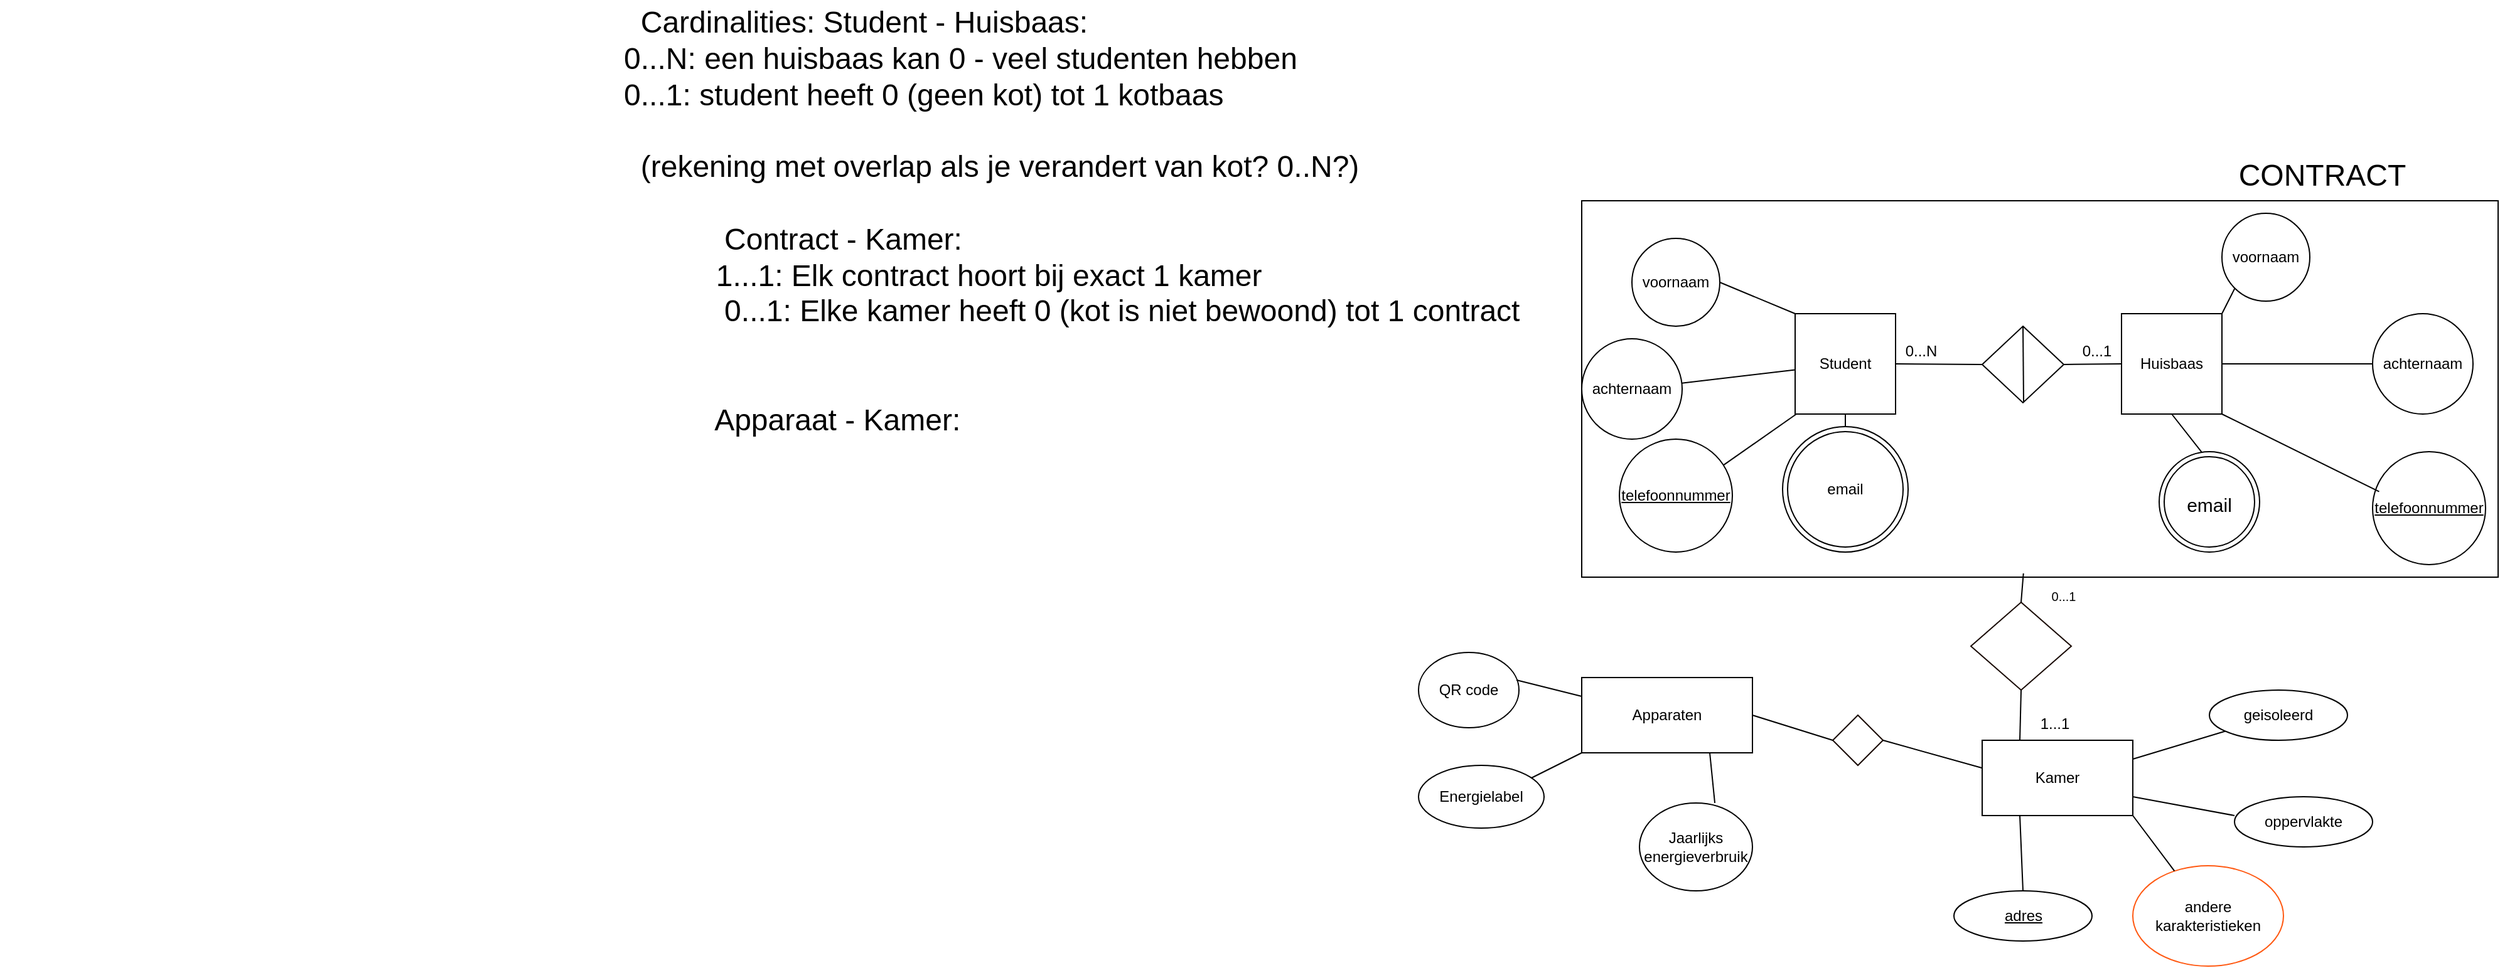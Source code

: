 <mxfile version="15.8.2" type="github"><diagram id="MrGc0BeNHbAXaVbN5KDD" name="Page-1"><mxGraphModel dx="2932" dy="1748" grid="1" gridSize="10" guides="1" tooltips="1" connect="1" arrows="1" fold="1" page="1" pageScale="1" pageWidth="827" pageHeight="1169" math="0" shadow="0"><root><mxCell id="0"/><mxCell id="1" parent="0"/><mxCell id="MJpz9xhoQdBIvdNHSqkI-2" value="" style="rounded=0;whiteSpace=wrap;html=1;" parent="1" vertex="1"><mxGeometry x="30" y="70" width="730" height="300" as="geometry"/></mxCell><mxCell id="dYBMgPpm1Y_mE3YOhbru-4" value="Energielabel" style="ellipse;whiteSpace=wrap;html=1;" parent="1" vertex="1"><mxGeometry x="-100" y="520" width="100" height="50" as="geometry"/></mxCell><mxCell id="dYBMgPpm1Y_mE3YOhbru-5" value="QR code" style="ellipse;whiteSpace=wrap;html=1;" parent="1" vertex="1"><mxGeometry x="-100" y="430" width="80" height="60" as="geometry"/></mxCell><mxCell id="dYBMgPpm1Y_mE3YOhbru-6" value="Jaarlijks energieverbruik" style="ellipse;whiteSpace=wrap;html=1;" parent="1" vertex="1"><mxGeometry x="76" y="550" width="90" height="70" as="geometry"/></mxCell><mxCell id="dYBMgPpm1Y_mE3YOhbru-7" value="Apparaten" style="rounded=0;whiteSpace=wrap;html=1;" parent="1" vertex="1"><mxGeometry x="30" y="450" width="136" height="60" as="geometry"/></mxCell><mxCell id="dYBMgPpm1Y_mE3YOhbru-11" value="" style="endArrow=none;html=1;rounded=0;" parent="1" edge="1"><mxGeometry width="50" height="50" relative="1" as="geometry"><mxPoint x="-10" y="530" as="sourcePoint"/><mxPoint x="30" y="510" as="targetPoint"/></mxGeometry></mxCell><mxCell id="dYBMgPpm1Y_mE3YOhbru-12" value="" style="endArrow=none;html=1;rounded=0;exitX=0.975;exitY=0.367;exitDx=0;exitDy=0;exitPerimeter=0;entryX=0;entryY=0.25;entryDx=0;entryDy=0;" parent="1" source="dYBMgPpm1Y_mE3YOhbru-5" target="dYBMgPpm1Y_mE3YOhbru-7" edge="1"><mxGeometry width="50" height="50" relative="1" as="geometry"><mxPoint x="350" y="380" as="sourcePoint"/><mxPoint x="400" y="330" as="targetPoint"/></mxGeometry></mxCell><mxCell id="dYBMgPpm1Y_mE3YOhbru-13" value="" style="endArrow=none;html=1;rounded=0;entryX=0.667;entryY=0;entryDx=0;entryDy=0;entryPerimeter=0;exitX=0.75;exitY=1;exitDx=0;exitDy=0;" parent="1" source="dYBMgPpm1Y_mE3YOhbru-7" target="dYBMgPpm1Y_mE3YOhbru-6" edge="1"><mxGeometry width="50" height="50" relative="1" as="geometry"><mxPoint x="380" y="410" as="sourcePoint"/><mxPoint x="430" y="360" as="targetPoint"/><Array as="points"/></mxGeometry></mxCell><mxCell id="iGKA-lTJAFejtpcpW52P-1" value="Kamer" style="rounded=0;whiteSpace=wrap;html=1;" parent="1" vertex="1"><mxGeometry x="349" y="500" width="120" height="60" as="geometry"/></mxCell><mxCell id="MJpz9xhoQdBIvdNHSqkI-4" value="Student" style="whiteSpace=wrap;html=1;aspect=fixed;" parent="1" vertex="1"><mxGeometry x="200" y="160" width="80" height="80" as="geometry"/></mxCell><mxCell id="iGKA-lTJAFejtpcpW52P-2" value="&lt;u&gt;adres&lt;/u&gt;" style="ellipse;whiteSpace=wrap;html=1;" parent="1" vertex="1"><mxGeometry x="326.5" y="620" width="110" height="40" as="geometry"/></mxCell><mxCell id="MJpz9xhoQdBIvdNHSqkI-5" value="Huisbaas" style="whiteSpace=wrap;html=1;aspect=fixed;" parent="1" vertex="1"><mxGeometry x="460" y="160" width="80" height="80" as="geometry"/></mxCell><mxCell id="iGKA-lTJAFejtpcpW52P-3" value="andere karakteristieken" style="ellipse;whiteSpace=wrap;html=1;strokeColor=#FF5912;" parent="1" vertex="1"><mxGeometry x="469" y="600" width="120" height="80" as="geometry"/></mxCell><mxCell id="MJpz9xhoQdBIvdNHSqkI-7" value="" style="endArrow=none;html=1;rounded=0;exitX=0.876;exitY=0.262;exitDx=0;exitDy=0;exitPerimeter=0;" parent="1" source="MJpz9xhoQdBIvdNHSqkI-14" edge="1"><mxGeometry width="50" height="50" relative="1" as="geometry"><mxPoint x="161" y="290" as="sourcePoint"/><mxPoint x="201" y="240" as="targetPoint"/></mxGeometry></mxCell><mxCell id="MJpz9xhoQdBIvdNHSqkI-8" value="CONTRACT" style="text;html=1;strokeColor=none;fillColor=none;align=center;verticalAlign=middle;whiteSpace=wrap;rounded=0;fontSize=24;" parent="1" vertex="1"><mxGeometry x="590" y="35" width="60" height="30" as="geometry"/></mxCell><mxCell id="iGKA-lTJAFejtpcpW52P-4" value="oppervlakte" style="ellipse;whiteSpace=wrap;html=1;direction=west;" parent="1" vertex="1"><mxGeometry x="550" y="545" width="110" height="40" as="geometry"/></mxCell><mxCell id="MJpz9xhoQdBIvdNHSqkI-9" value="" style="endArrow=none;html=1;rounded=0;" parent="1" source="MJpz9xhoQdBIvdNHSqkI-4" target="MJpz9xhoQdBIvdNHSqkI-12" edge="1"><mxGeometry width="50" height="50" relative="1" as="geometry"><mxPoint x="140" y="195" as="sourcePoint"/><mxPoint x="200" y="195" as="targetPoint"/></mxGeometry></mxCell><mxCell id="MJpz9xhoQdBIvdNHSqkI-11" value="" style="endArrow=none;html=1;rounded=0;exitX=1;exitY=0.5;exitDx=0;exitDy=0;" parent="1" source="MJpz9xhoQdBIvdNHSqkI-13" edge="1"><mxGeometry width="50" height="50" relative="1" as="geometry"><mxPoint x="130" y="130" as="sourcePoint"/><mxPoint x="200" y="160" as="targetPoint"/></mxGeometry></mxCell><mxCell id="iGKA-lTJAFejtpcpW52P-6" value="" style="rhombus;whiteSpace=wrap;html=1;strokeColor=#190902;fillColor=#FFFFFF;" parent="1" vertex="1"><mxGeometry x="340" y="390" width="80" height="70" as="geometry"/></mxCell><mxCell id="MJpz9xhoQdBIvdNHSqkI-12" value="achternaam" style="ellipse;whiteSpace=wrap;html=1;aspect=fixed;" parent="1" vertex="1"><mxGeometry x="30" y="180" width="80" height="80" as="geometry"/></mxCell><mxCell id="iGKA-lTJAFejtpcpW52P-8" value="" style="endArrow=none;html=1;rounded=0;exitX=0.25;exitY=0;exitDx=0;exitDy=0;entryX=0.5;entryY=1;entryDx=0;entryDy=0;" parent="1" source="iGKA-lTJAFejtpcpW52P-1" target="iGKA-lTJAFejtpcpW52P-6" edge="1"><mxGeometry width="50" height="50" relative="1" as="geometry"><mxPoint x="560" y="470" as="sourcePoint"/><mxPoint x="610" y="420" as="targetPoint"/></mxGeometry></mxCell><mxCell id="MJpz9xhoQdBIvdNHSqkI-13" value="voornaam" style="ellipse;whiteSpace=wrap;html=1;aspect=fixed;" parent="1" vertex="1"><mxGeometry x="70" y="100" width="70" height="70" as="geometry"/></mxCell><mxCell id="iGKA-lTJAFejtpcpW52P-9" value="" style="endArrow=none;html=1;rounded=0;exitX=0.5;exitY=0;exitDx=0;exitDy=0;entryX=0.482;entryY=0.99;entryDx=0;entryDy=0;entryPerimeter=0;" parent="1" source="iGKA-lTJAFejtpcpW52P-6" target="MJpz9xhoQdBIvdNHSqkI-2" edge="1"><mxGeometry width="50" height="50" relative="1" as="geometry"><mxPoint x="560" y="470" as="sourcePoint"/><mxPoint x="610" y="380" as="targetPoint"/></mxGeometry></mxCell><mxCell id="MJpz9xhoQdBIvdNHSqkI-14" value="&lt;u&gt;telefoonnummer&lt;/u&gt;" style="ellipse;whiteSpace=wrap;html=1;aspect=fixed;" parent="1" vertex="1"><mxGeometry x="60" y="260" width="90" height="90" as="geometry"/></mxCell><mxCell id="iGKA-lTJAFejtpcpW52P-10" value="" style="endArrow=none;html=1;rounded=0;exitX=0.5;exitY=0;exitDx=0;exitDy=0;entryX=0.25;entryY=1;entryDx=0;entryDy=0;" parent="1" source="iGKA-lTJAFejtpcpW52P-2" target="iGKA-lTJAFejtpcpW52P-1" edge="1"><mxGeometry width="50" height="50" relative="1" as="geometry"><mxPoint x="520" y="580" as="sourcePoint"/><mxPoint x="570" y="530" as="targetPoint"/></mxGeometry></mxCell><mxCell id="MJpz9xhoQdBIvdNHSqkI-15" value="email" style="ellipse;shape=doubleEllipse;whiteSpace=wrap;html=1;aspect=fixed;" parent="1" vertex="1"><mxGeometry x="190" y="250" width="100" height="100" as="geometry"/></mxCell><mxCell id="iGKA-lTJAFejtpcpW52P-11" value="" style="endArrow=none;html=1;rounded=0;entryX=1;entryY=1;entryDx=0;entryDy=0;" parent="1" source="iGKA-lTJAFejtpcpW52P-3" target="iGKA-lTJAFejtpcpW52P-1" edge="1"><mxGeometry width="50" height="50" relative="1" as="geometry"><mxPoint x="600" y="570" as="sourcePoint"/><mxPoint x="650" y="520" as="targetPoint"/></mxGeometry></mxCell><mxCell id="MJpz9xhoQdBIvdNHSqkI-16" value="" style="endArrow=none;html=1;rounded=0;entryX=0.5;entryY=1;entryDx=0;entryDy=0;exitX=0.5;exitY=0;exitDx=0;exitDy=0;" parent="1" source="MJpz9xhoQdBIvdNHSqkI-15" target="MJpz9xhoQdBIvdNHSqkI-4" edge="1"><mxGeometry width="50" height="50" relative="1" as="geometry"><mxPoint x="240" y="280" as="sourcePoint"/><mxPoint x="290" y="230" as="targetPoint"/></mxGeometry></mxCell><mxCell id="iGKA-lTJAFejtpcpW52P-13" value="" style="endArrow=none;html=1;rounded=0;entryX=1;entryY=0.75;entryDx=0;entryDy=0;" parent="1" target="iGKA-lTJAFejtpcpW52P-1" edge="1"><mxGeometry width="50" height="50" relative="1" as="geometry"><mxPoint x="550" y="560" as="sourcePoint"/><mxPoint x="690" y="520" as="targetPoint"/></mxGeometry></mxCell><mxCell id="iGKA-lTJAFejtpcpW52P-15" value="" style="rhombus;whiteSpace=wrap;html=1;strokeColor=#190902;fillColor=#FFFFFF;" parent="1" vertex="1"><mxGeometry x="230" y="480" width="40" height="40" as="geometry"/></mxCell><mxCell id="MJpz9xhoQdBIvdNHSqkI-17" value="voornaam" style="ellipse;whiteSpace=wrap;html=1;aspect=fixed;" parent="1" vertex="1"><mxGeometry x="540" y="80" width="70" height="70" as="geometry"/></mxCell><mxCell id="iGKA-lTJAFejtpcpW52P-19" value="" style="endArrow=none;html=1;rounded=0;entryX=0;entryY=0.5;entryDx=0;entryDy=0;exitX=1;exitY=0.5;exitDx=0;exitDy=0;" parent="1" source="dYBMgPpm1Y_mE3YOhbru-7" target="iGKA-lTJAFejtpcpW52P-15" edge="1"><mxGeometry width="50" height="50" relative="1" as="geometry"><mxPoint x="430" y="480" as="sourcePoint"/><mxPoint x="470" y="430" as="targetPoint"/><Array as="points"/></mxGeometry></mxCell><mxCell id="MJpz9xhoQdBIvdNHSqkI-18" value="achternaam" style="ellipse;whiteSpace=wrap;html=1;aspect=fixed;" parent="1" vertex="1"><mxGeometry x="660" y="160" width="80" height="80" as="geometry"/></mxCell><mxCell id="MJpz9xhoQdBIvdNHSqkI-20" value="&lt;u&gt;telefoonnummer&lt;/u&gt;" style="ellipse;whiteSpace=wrap;html=1;aspect=fixed;" parent="1" vertex="1"><mxGeometry x="660" y="270" width="90" height="90" as="geometry"/></mxCell><mxCell id="iGKA-lTJAFejtpcpW52P-21" value="" style="endArrow=none;html=1;rounded=0;exitX=1;exitY=0.5;exitDx=0;exitDy=0;entryX=-0.003;entryY=0.367;entryDx=0;entryDy=0;entryPerimeter=0;" parent="1" source="iGKA-lTJAFejtpcpW52P-15" target="iGKA-lTJAFejtpcpW52P-1" edge="1"><mxGeometry width="50" height="50" relative="1" as="geometry"><mxPoint x="560" y="470" as="sourcePoint"/><mxPoint x="610" y="420" as="targetPoint"/><Array as="points"/></mxGeometry></mxCell><mxCell id="MJpz9xhoQdBIvdNHSqkI-21" value="" style="endArrow=none;html=1;rounded=0;fontSize=24;entryX=1;entryY=0;entryDx=0;entryDy=0;exitX=0;exitY=1;exitDx=0;exitDy=0;" parent="1" source="MJpz9xhoQdBIvdNHSqkI-17" target="MJpz9xhoQdBIvdNHSqkI-5" edge="1"><mxGeometry width="50" height="50" relative="1" as="geometry"><mxPoint x="420" y="280" as="sourcePoint"/><mxPoint x="470" y="230" as="targetPoint"/></mxGeometry></mxCell><mxCell id="MJpz9xhoQdBIvdNHSqkI-22" value="" style="endArrow=none;html=1;rounded=0;fontSize=24;entryX=1;entryY=0.5;entryDx=0;entryDy=0;exitX=0;exitY=0.5;exitDx=0;exitDy=0;" parent="1" source="MJpz9xhoQdBIvdNHSqkI-18" target="MJpz9xhoQdBIvdNHSqkI-5" edge="1"><mxGeometry width="50" height="50" relative="1" as="geometry"><mxPoint x="420" y="280" as="sourcePoint"/><mxPoint x="470" y="230" as="targetPoint"/></mxGeometry></mxCell><mxCell id="MJpz9xhoQdBIvdNHSqkI-23" value="" style="endArrow=none;html=1;rounded=0;fontSize=24;entryX=1;entryY=1;entryDx=0;entryDy=0;exitX=0.058;exitY=0.354;exitDx=0;exitDy=0;exitPerimeter=0;" parent="1" source="MJpz9xhoQdBIvdNHSqkI-20" target="MJpz9xhoQdBIvdNHSqkI-5" edge="1"><mxGeometry width="50" height="50" relative="1" as="geometry"><mxPoint x="420" y="280" as="sourcePoint"/><mxPoint x="470" y="230" as="targetPoint"/></mxGeometry></mxCell><mxCell id="MJpz9xhoQdBIvdNHSqkI-24" value="" style="endArrow=none;html=1;rounded=0;fontSize=24;" parent="1" edge="1"><mxGeometry width="50" height="50" relative="1" as="geometry"><mxPoint x="528.525" y="276.254" as="sourcePoint"/><mxPoint x="500" y="240" as="targetPoint"/></mxGeometry></mxCell><mxCell id="MJpz9xhoQdBIvdNHSqkI-25" value="&lt;font style=&quot;font-size: 15px&quot;&gt;email&lt;/font&gt;" style="ellipse;shape=doubleEllipse;whiteSpace=wrap;html=1;aspect=fixed;fontSize=24;" parent="1" vertex="1"><mxGeometry x="490" y="270" width="80" height="80" as="geometry"/></mxCell><mxCell id="MJpz9xhoQdBIvdNHSqkI-26" value="" style="endArrow=none;html=1;rounded=0;fontSize=24;exitX=1;exitY=0.5;exitDx=0;exitDy=0;entryX=0;entryY=0.5;entryDx=0;entryDy=0;startArrow=none;" parent="1" source="MJpz9xhoQdBIvdNHSqkI-27" target="MJpz9xhoQdBIvdNHSqkI-5" edge="1"><mxGeometry width="50" height="50" relative="1" as="geometry"><mxPoint x="380" y="280" as="sourcePoint"/><mxPoint x="430" y="230" as="targetPoint"/></mxGeometry></mxCell><mxCell id="MJpz9xhoQdBIvdNHSqkI-27" value="" style="rhombus;whiteSpace=wrap;html=1;fontSize=24;" parent="1" vertex="1"><mxGeometry x="349" y="170" width="65" height="61" as="geometry"/></mxCell><mxCell id="MJpz9xhoQdBIvdNHSqkI-28" value="" style="endArrow=none;html=1;rounded=0;fontSize=24;exitX=1;exitY=0.5;exitDx=0;exitDy=0;entryX=0;entryY=0.5;entryDx=0;entryDy=0;" parent="1" source="MJpz9xhoQdBIvdNHSqkI-4" target="MJpz9xhoQdBIvdNHSqkI-27" edge="1"><mxGeometry width="50" height="50" relative="1" as="geometry"><mxPoint x="280" y="200" as="sourcePoint"/><mxPoint x="460" y="200" as="targetPoint"/></mxGeometry></mxCell><mxCell id="MJpz9xhoQdBIvdNHSqkI-29" value="" style="endArrow=none;html=1;rounded=0;fontSize=24;entryX=0.5;entryY=0;entryDx=0;entryDy=0;" parent="1" target="MJpz9xhoQdBIvdNHSqkI-27" edge="1"><mxGeometry width="50" height="50" relative="1" as="geometry"><mxPoint x="382" y="230" as="sourcePoint"/><mxPoint x="430" y="230" as="targetPoint"/></mxGeometry></mxCell><mxCell id="iGKA-lTJAFejtpcpW52P-24" value="0...N" style="text;html=1;resizable=0;autosize=1;align=center;verticalAlign=middle;points=[];fillColor=none;strokeColor=none;rounded=0;" parent="1" vertex="1"><mxGeometry x="280" y="180" width="40" height="20" as="geometry"/></mxCell><mxCell id="iGKA-lTJAFejtpcpW52P-25" value="0...1" style="text;html=1;resizable=0;autosize=1;align=center;verticalAlign=middle;points=[];fillColor=none;strokeColor=none;rounded=0;" parent="1" vertex="1"><mxGeometry x="420" y="180" width="40" height="20" as="geometry"/></mxCell><mxCell id="iGKA-lTJAFejtpcpW52P-5" value="geisoleerd" style="ellipse;whiteSpace=wrap;html=1;" parent="1" vertex="1"><mxGeometry x="530" y="460" width="110" height="40" as="geometry"/></mxCell><mxCell id="MJpz9xhoQdBIvdNHSqkI-31" value="" style="endArrow=none;html=1;rounded=0;exitX=1;exitY=0.25;exitDx=0;exitDy=0;" parent="1" source="iGKA-lTJAFejtpcpW52P-1" target="iGKA-lTJAFejtpcpW52P-5" edge="1"><mxGeometry width="50" height="50" relative="1" as="geometry"><mxPoint x="469" y="515" as="sourcePoint"/><mxPoint x="720" y="460" as="targetPoint"/></mxGeometry></mxCell><mxCell id="D4oLdA97JvyVfO9Pv7tU-1" value="&lt;div style=&quot;text-align: left&quot;&gt;&lt;span&gt;&amp;nbsp; &amp;nbsp; &amp;nbsp; &amp;nbsp; &amp;nbsp; &amp;nbsp; &amp;nbsp; &amp;nbsp; &amp;nbsp; &amp;nbsp; &amp;nbsp; &amp;nbsp; &amp;nbsp; &amp;nbsp; &amp;nbsp; &amp;nbsp; &amp;nbsp; &amp;nbsp; &amp;nbsp; &amp;nbsp; &amp;nbsp; &amp;nbsp; &amp;nbsp; &amp;nbsp; &amp;nbsp; &amp;nbsp; &amp;nbsp; &amp;nbsp; &amp;nbsp; &amp;nbsp; &amp;nbsp; &amp;nbsp; &amp;nbsp; &amp;nbsp; &amp;nbsp; &amp;nbsp; &amp;nbsp; &amp;nbsp;Cardinalities: Student - Huisbaas:&lt;/span&gt;&lt;/div&gt;&lt;div style=&quot;text-align: left&quot;&gt;&lt;span&gt;&amp;nbsp; &amp;nbsp; &amp;nbsp; &amp;nbsp; &amp;nbsp; &amp;nbsp; &amp;nbsp; &amp;nbsp; &amp;nbsp; &amp;nbsp; &amp;nbsp; &amp;nbsp; &amp;nbsp; &amp;nbsp; &amp;nbsp; &amp;nbsp; &amp;nbsp; &amp;nbsp; &amp;nbsp; &amp;nbsp; &amp;nbsp; &amp;nbsp; &amp;nbsp; &amp;nbsp; &amp;nbsp; &amp;nbsp; &amp;nbsp; &amp;nbsp; &amp;nbsp; &amp;nbsp; &amp;nbsp; &amp;nbsp; &amp;nbsp; &amp;nbsp; &amp;nbsp; &amp;nbsp; &amp;nbsp;0...N: een huisbaas kan 0 - veel studenten hebben&lt;/span&gt;&lt;/div&gt;&lt;div style=&quot;text-align: left&quot;&gt;&lt;span&gt;&amp;nbsp; &amp;nbsp; &amp;nbsp; &amp;nbsp; &amp;nbsp; &amp;nbsp; &amp;nbsp; &amp;nbsp; &amp;nbsp; &amp;nbsp; &amp;nbsp; &amp;nbsp; &amp;nbsp; &amp;nbsp; &amp;nbsp; &amp;nbsp; &amp;nbsp; &amp;nbsp; &amp;nbsp; &amp;nbsp; &amp;nbsp; &amp;nbsp; &amp;nbsp; &amp;nbsp; &amp;nbsp; &amp;nbsp; &amp;nbsp; &amp;nbsp; &amp;nbsp; &amp;nbsp; &amp;nbsp; &amp;nbsp; &amp;nbsp; &amp;nbsp; &amp;nbsp; &amp;nbsp; &amp;nbsp;0...1: student heeft 0 (geen kot) tot 1 kotbaas&lt;/span&gt;&lt;/div&gt;&lt;div style=&quot;text-align: left&quot;&gt;&lt;br&gt;&lt;/div&gt;&lt;div style=&quot;text-align: left&quot;&gt;&lt;span&gt;&amp;nbsp; &amp;nbsp; &amp;nbsp; &amp;nbsp; &amp;nbsp; &amp;nbsp; &amp;nbsp; &amp;nbsp; &amp;nbsp; &amp;nbsp; &amp;nbsp; &amp;nbsp; &amp;nbsp; &amp;nbsp; &amp;nbsp; &amp;nbsp; &amp;nbsp; &amp;nbsp; &amp;nbsp; &amp;nbsp; &amp;nbsp; &amp;nbsp; &amp;nbsp; &amp;nbsp; &amp;nbsp; &amp;nbsp; &amp;nbsp; &amp;nbsp; &amp;nbsp; &amp;nbsp; &amp;nbsp; &amp;nbsp; &amp;nbsp; &amp;nbsp; &amp;nbsp; &amp;nbsp; &amp;nbsp; &amp;nbsp;(rekening met overlap als je verandert van kot? 0..N?)&lt;/span&gt;&lt;/div&gt;&lt;div style=&quot;text-align: left&quot;&gt;&lt;br&gt;&lt;/div&gt;&lt;div style=&quot;text-align: left&quot;&gt;&lt;span&gt;&amp;nbsp; &amp;nbsp; &amp;nbsp; &amp;nbsp; &amp;nbsp; &amp;nbsp; &amp;nbsp; &amp;nbsp; &amp;nbsp; &amp;nbsp; &amp;nbsp; &amp;nbsp; &amp;nbsp; &amp;nbsp; &amp;nbsp; &amp;nbsp; &amp;nbsp; &amp;nbsp; &amp;nbsp; &amp;nbsp; &amp;nbsp; &amp;nbsp; &amp;nbsp; &amp;nbsp; &amp;nbsp; &amp;nbsp; &amp;nbsp; &amp;nbsp; &amp;nbsp; &amp;nbsp; &amp;nbsp; &amp;nbsp; &amp;nbsp; &amp;nbsp; &amp;nbsp; &amp;nbsp; &amp;nbsp; &amp;nbsp; &amp;nbsp; &amp;nbsp; &amp;nbsp; &amp;nbsp; &amp;nbsp;Contract - Kamer:&amp;nbsp;&lt;/span&gt;&lt;/div&gt;&lt;div style=&quot;text-align: left&quot;&gt;&lt;span&gt;&amp;nbsp; &amp;nbsp; &amp;nbsp; &amp;nbsp; &amp;nbsp; &amp;nbsp; &amp;nbsp; &amp;nbsp; &amp;nbsp; &amp;nbsp; &amp;nbsp; &amp;nbsp; &amp;nbsp; &amp;nbsp; &amp;nbsp; &amp;nbsp; &amp;nbsp; &amp;nbsp; &amp;nbsp; &amp;nbsp; &amp;nbsp; &amp;nbsp; &amp;nbsp; &amp;nbsp; &amp;nbsp; &amp;nbsp; &amp;nbsp; &amp;nbsp; &amp;nbsp; &amp;nbsp; &amp;nbsp; &amp;nbsp; &amp;nbsp; &amp;nbsp; &amp;nbsp; &amp;nbsp; &amp;nbsp; &amp;nbsp; &amp;nbsp; &amp;nbsp; &amp;nbsp; &amp;nbsp; 1...1: Elk contract hoort bij exact 1 kamer&lt;/span&gt;&lt;/div&gt;&lt;div style=&quot;text-align: left&quot;&gt;&lt;span&gt;&amp;nbsp; &amp;nbsp; &amp;nbsp; &amp;nbsp; &amp;nbsp; &amp;nbsp; &amp;nbsp; &amp;nbsp; &amp;nbsp; &amp;nbsp; &amp;nbsp; &amp;nbsp; &amp;nbsp; &amp;nbsp; &amp;nbsp; &amp;nbsp; &amp;nbsp; &amp;nbsp; &amp;nbsp; &amp;nbsp; &amp;nbsp; &amp;nbsp; &amp;nbsp; &amp;nbsp; &amp;nbsp; &amp;nbsp; &amp;nbsp; &amp;nbsp; &amp;nbsp; &amp;nbsp; &amp;nbsp; &amp;nbsp; &amp;nbsp; &amp;nbsp; &amp;nbsp; &amp;nbsp; &amp;nbsp; &amp;nbsp; &amp;nbsp; &amp;nbsp; &amp;nbsp; &amp;nbsp; &amp;nbsp;0...1: Elke kamer heeft 0 (kot is niet bewoond) tot 1 contract&lt;/span&gt;&lt;/div&gt;&lt;div style=&quot;text-align: left&quot;&gt;&lt;br&gt;&lt;/div&gt;&lt;div style=&quot;text-align: left&quot;&gt;&lt;br&gt;&lt;/div&gt;&lt;div style=&quot;text-align: left&quot;&gt;&lt;span&gt;&amp;nbsp; &amp;nbsp; &amp;nbsp; &amp;nbsp; &amp;nbsp; &amp;nbsp; &amp;nbsp; &amp;nbsp; &amp;nbsp; &amp;nbsp; &amp;nbsp; &amp;nbsp; &amp;nbsp; &amp;nbsp; &amp;nbsp; &amp;nbsp; &amp;nbsp; &amp;nbsp; &amp;nbsp; &amp;nbsp; &amp;nbsp; &amp;nbsp; &amp;nbsp; &amp;nbsp; &amp;nbsp; &amp;nbsp; &amp;nbsp; &amp;nbsp; &amp;nbsp; &amp;nbsp; &amp;nbsp; &amp;nbsp; &amp;nbsp; &amp;nbsp; &amp;nbsp; &amp;nbsp; &amp;nbsp; &amp;nbsp; &amp;nbsp; &amp;nbsp; &amp;nbsp; &amp;nbsp; Apparaat - Kamer:&lt;br&gt;&lt;/span&gt;&lt;/div&gt;&lt;br&gt;&amp;nbsp;&amp;nbsp;" style="text;html=1;align=center;verticalAlign=middle;resizable=0;points=[];autosize=1;strokeColor=none;fillColor=none;fontSize=24;" parent="1" vertex="1"><mxGeometry x="-1230" y="-90" width="1220" height="410" as="geometry"/></mxCell><mxCell id="MJpz9xhoQdBIvdNHSqkI-33" value="&lt;font style=&quot;font-size: 12px&quot;&gt;1...1&lt;/font&gt;" style="text;html=1;strokeColor=none;fillColor=none;align=center;verticalAlign=middle;whiteSpace=wrap;rounded=0;fontSize=15;" parent="1" vertex="1"><mxGeometry x="376.5" y="470" width="60" height="30" as="geometry"/></mxCell><mxCell id="MJpz9xhoQdBIvdNHSqkI-36" value="&lt;font style=&quot;font-size: 10px&quot;&gt;0...1&lt;/font&gt;" style="text;html=1;strokeColor=none;fillColor=none;align=center;verticalAlign=middle;whiteSpace=wrap;rounded=0;fontSize=12;" parent="1" vertex="1"><mxGeometry x="384" y="370" width="60" height="30" as="geometry"/></mxCell></root></mxGraphModel></diagram></mxfile>